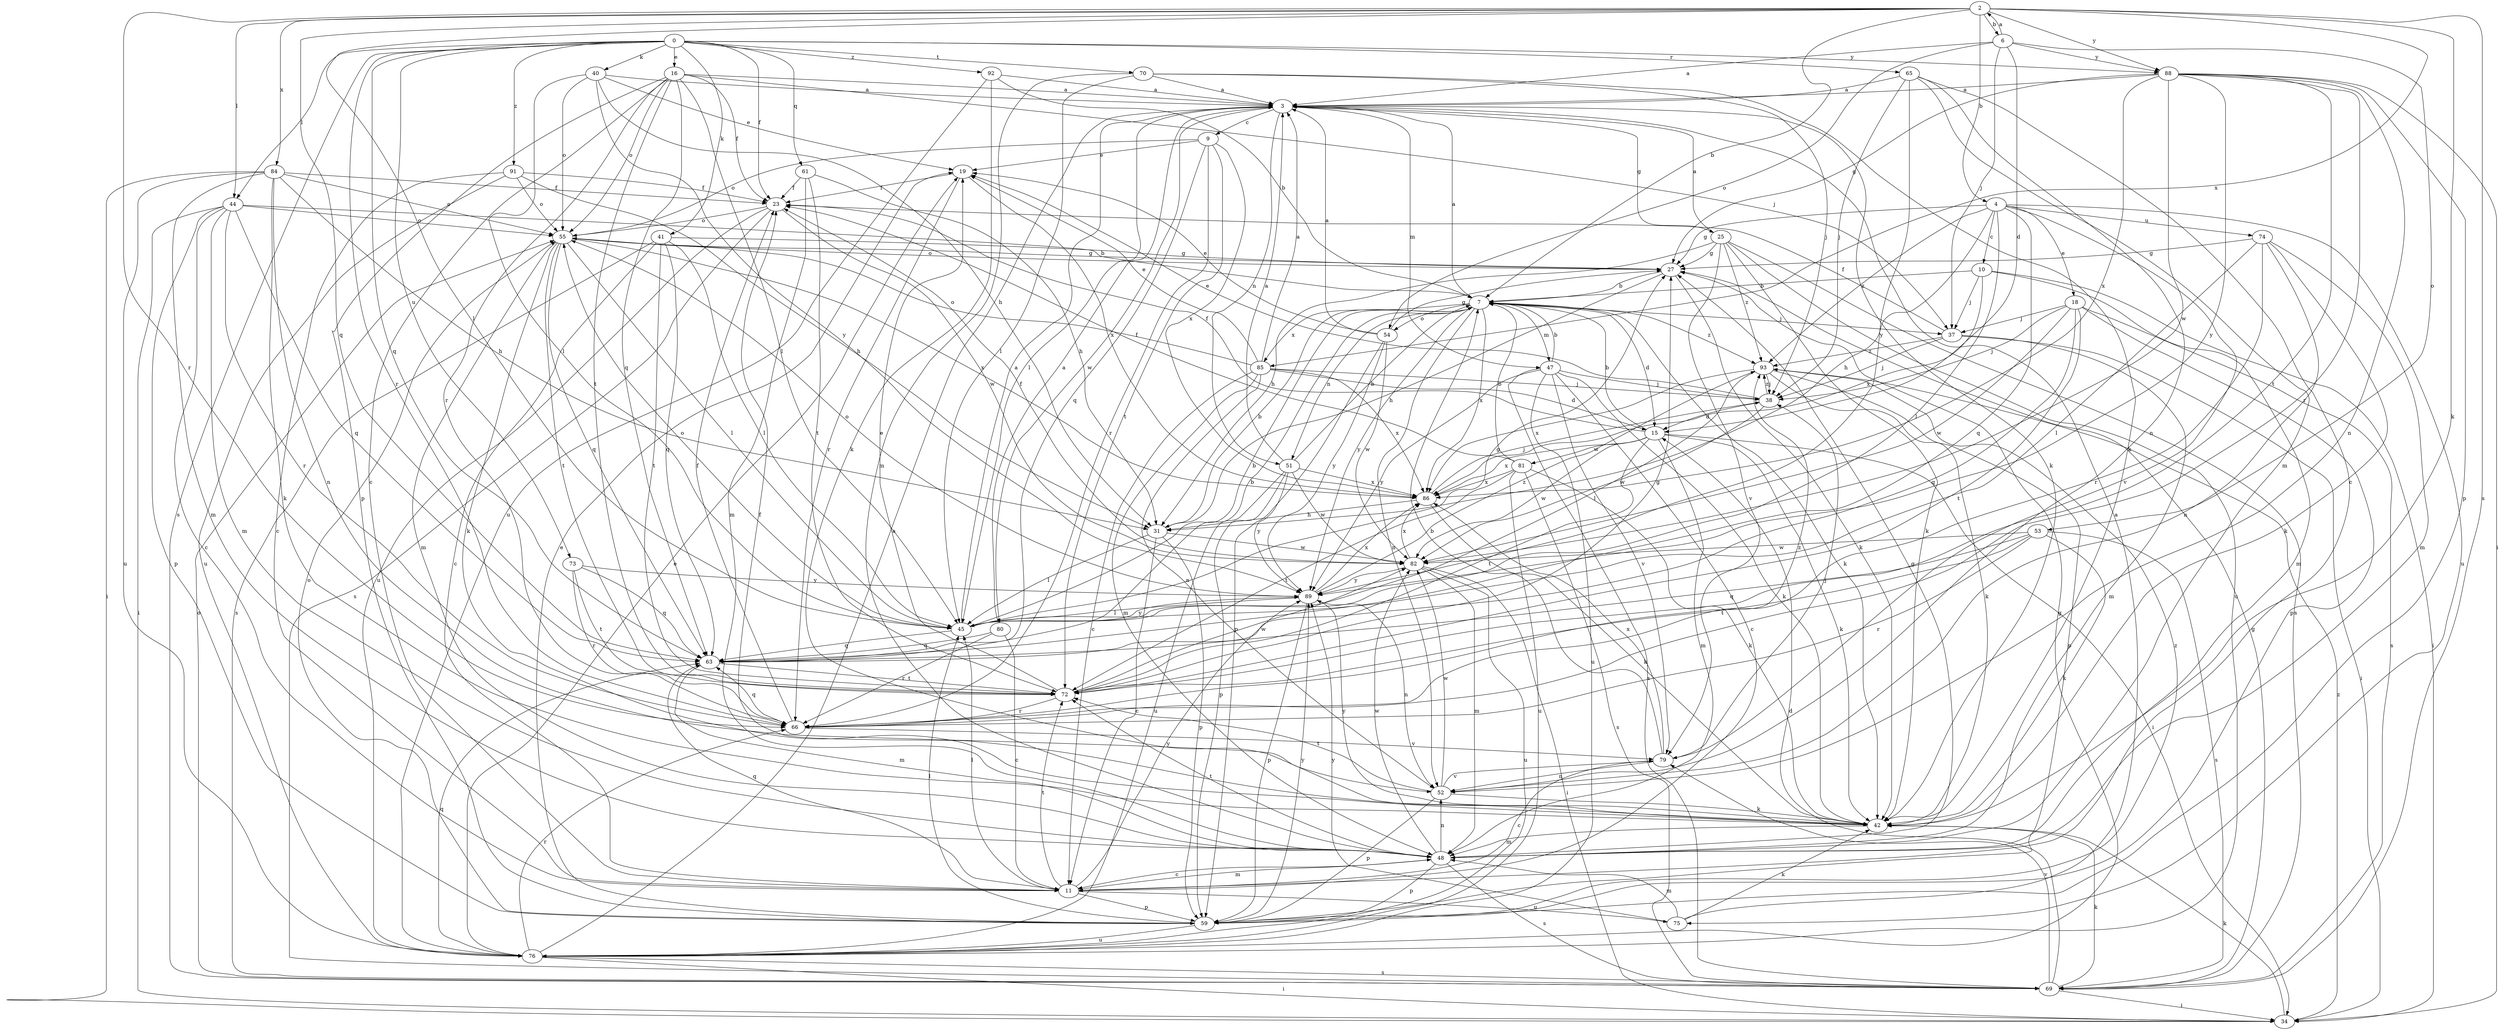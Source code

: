 strict digraph  {
0;
2;
3;
4;
6;
7;
9;
10;
11;
15;
16;
18;
19;
23;
25;
27;
31;
34;
37;
38;
40;
41;
42;
44;
45;
47;
48;
51;
52;
53;
54;
55;
59;
61;
63;
65;
66;
69;
70;
72;
73;
74;
75;
76;
79;
80;
81;
82;
84;
85;
86;
88;
89;
91;
92;
93;
0 -> 16  [label=e];
0 -> 23  [label=f];
0 -> 40  [label=k];
0 -> 41  [label=k];
0 -> 44  [label=l];
0 -> 61  [label=q];
0 -> 63  [label=q];
0 -> 65  [label=r];
0 -> 66  [label=r];
0 -> 69  [label=s];
0 -> 70  [label=t];
0 -> 73  [label=u];
0 -> 88  [label=y];
0 -> 91  [label=z];
0 -> 92  [label=z];
2 -> 4  [label=b];
2 -> 6  [label=b];
2 -> 7  [label=b];
2 -> 42  [label=k];
2 -> 44  [label=l];
2 -> 45  [label=l];
2 -> 63  [label=q];
2 -> 66  [label=r];
2 -> 69  [label=s];
2 -> 84  [label=x];
2 -> 85  [label=x];
2 -> 88  [label=y];
3 -> 9  [label=c];
3 -> 25  [label=g];
3 -> 42  [label=k];
3 -> 45  [label=l];
3 -> 47  [label=m];
3 -> 51  [label=n];
3 -> 80  [label=w];
4 -> 10  [label=c];
4 -> 18  [label=e];
4 -> 27  [label=g];
4 -> 31  [label=h];
4 -> 45  [label=l];
4 -> 63  [label=q];
4 -> 74  [label=u];
4 -> 75  [label=u];
4 -> 79  [label=v];
4 -> 93  [label=z];
6 -> 2  [label=a];
6 -> 3  [label=a];
6 -> 15  [label=d];
6 -> 37  [label=j];
6 -> 53  [label=o];
6 -> 54  [label=o];
6 -> 88  [label=y];
7 -> 3  [label=a];
7 -> 15  [label=d];
7 -> 37  [label=j];
7 -> 42  [label=k];
7 -> 47  [label=m];
7 -> 51  [label=n];
7 -> 52  [label=n];
7 -> 54  [label=o];
7 -> 85  [label=x];
7 -> 86  [label=x];
7 -> 89  [label=y];
7 -> 93  [label=z];
9 -> 19  [label=e];
9 -> 55  [label=o];
9 -> 63  [label=q];
9 -> 66  [label=r];
9 -> 72  [label=t];
9 -> 86  [label=x];
10 -> 7  [label=b];
10 -> 34  [label=i];
10 -> 37  [label=j];
10 -> 48  [label=m];
10 -> 86  [label=x];
11 -> 45  [label=l];
11 -> 48  [label=m];
11 -> 59  [label=p];
11 -> 63  [label=q];
11 -> 72  [label=t];
11 -> 75  [label=u];
11 -> 89  [label=y];
15 -> 7  [label=b];
15 -> 23  [label=f];
15 -> 34  [label=i];
15 -> 42  [label=k];
15 -> 48  [label=m];
15 -> 72  [label=t];
15 -> 81  [label=w];
15 -> 82  [label=w];
15 -> 86  [label=x];
16 -> 3  [label=a];
16 -> 11  [label=c];
16 -> 23  [label=f];
16 -> 37  [label=j];
16 -> 45  [label=l];
16 -> 55  [label=o];
16 -> 59  [label=p];
16 -> 63  [label=q];
16 -> 66  [label=r];
16 -> 72  [label=t];
18 -> 37  [label=j];
18 -> 38  [label=j];
18 -> 59  [label=p];
18 -> 63  [label=q];
18 -> 69  [label=s];
18 -> 72  [label=t];
18 -> 82  [label=w];
19 -> 23  [label=f];
19 -> 66  [label=r];
19 -> 86  [label=x];
23 -> 55  [label=o];
23 -> 69  [label=s];
23 -> 76  [label=u];
23 -> 82  [label=w];
25 -> 3  [label=a];
25 -> 27  [label=g];
25 -> 31  [label=h];
25 -> 42  [label=k];
25 -> 69  [label=s];
25 -> 76  [label=u];
25 -> 79  [label=v];
25 -> 93  [label=z];
27 -> 7  [label=b];
27 -> 31  [label=h];
27 -> 42  [label=k];
27 -> 55  [label=o];
31 -> 7  [label=b];
31 -> 11  [label=c];
31 -> 45  [label=l];
31 -> 59  [label=p];
31 -> 82  [label=w];
34 -> 42  [label=k];
34 -> 93  [label=z];
37 -> 23  [label=f];
37 -> 34  [label=i];
37 -> 38  [label=j];
37 -> 48  [label=m];
37 -> 93  [label=z];
38 -> 15  [label=d];
38 -> 19  [label=e];
38 -> 82  [label=w];
38 -> 93  [label=z];
40 -> 3  [label=a];
40 -> 19  [label=e];
40 -> 31  [label=h];
40 -> 45  [label=l];
40 -> 55  [label=o];
40 -> 89  [label=y];
41 -> 11  [label=c];
41 -> 27  [label=g];
41 -> 45  [label=l];
41 -> 63  [label=q];
41 -> 69  [label=s];
41 -> 72  [label=t];
42 -> 23  [label=f];
42 -> 48  [label=m];
42 -> 89  [label=y];
44 -> 7  [label=b];
44 -> 11  [label=c];
44 -> 34  [label=i];
44 -> 48  [label=m];
44 -> 55  [label=o];
44 -> 59  [label=p];
44 -> 63  [label=q];
44 -> 66  [label=r];
45 -> 3  [label=a];
45 -> 7  [label=b];
45 -> 27  [label=g];
45 -> 55  [label=o];
45 -> 63  [label=q];
45 -> 89  [label=y];
47 -> 7  [label=b];
47 -> 11  [label=c];
47 -> 38  [label=j];
47 -> 42  [label=k];
47 -> 69  [label=s];
47 -> 76  [label=u];
47 -> 79  [label=v];
47 -> 89  [label=y];
48 -> 11  [label=c];
48 -> 27  [label=g];
48 -> 52  [label=n];
48 -> 59  [label=p];
48 -> 69  [label=s];
48 -> 72  [label=t];
48 -> 82  [label=w];
51 -> 3  [label=a];
51 -> 7  [label=b];
51 -> 59  [label=p];
51 -> 76  [label=u];
51 -> 82  [label=w];
51 -> 86  [label=x];
51 -> 89  [label=y];
52 -> 42  [label=k];
52 -> 59  [label=p];
52 -> 72  [label=t];
52 -> 79  [label=v];
52 -> 82  [label=w];
53 -> 42  [label=k];
53 -> 63  [label=q];
53 -> 66  [label=r];
53 -> 69  [label=s];
53 -> 72  [label=t];
53 -> 82  [label=w];
54 -> 3  [label=a];
54 -> 19  [label=e];
54 -> 27  [label=g];
54 -> 59  [label=p];
54 -> 82  [label=w];
54 -> 89  [label=y];
55 -> 27  [label=g];
55 -> 42  [label=k];
55 -> 45  [label=l];
55 -> 48  [label=m];
55 -> 63  [label=q];
55 -> 72  [label=t];
55 -> 86  [label=x];
59 -> 19  [label=e];
59 -> 45  [label=l];
59 -> 55  [label=o];
59 -> 76  [label=u];
59 -> 89  [label=y];
59 -> 93  [label=z];
61 -> 23  [label=f];
61 -> 31  [label=h];
61 -> 48  [label=m];
61 -> 72  [label=t];
63 -> 7  [label=b];
63 -> 48  [label=m];
63 -> 72  [label=t];
65 -> 3  [label=a];
65 -> 11  [label=c];
65 -> 38  [label=j];
65 -> 48  [label=m];
65 -> 52  [label=n];
65 -> 89  [label=y];
66 -> 23  [label=f];
66 -> 63  [label=q];
66 -> 79  [label=v];
66 -> 93  [label=z];
69 -> 15  [label=d];
69 -> 27  [label=g];
69 -> 34  [label=i];
69 -> 42  [label=k];
69 -> 55  [label=o];
69 -> 79  [label=v];
70 -> 3  [label=a];
70 -> 38  [label=j];
70 -> 42  [label=k];
70 -> 45  [label=l];
70 -> 48  [label=m];
72 -> 19  [label=e];
72 -> 27  [label=g];
72 -> 66  [label=r];
72 -> 82  [label=w];
73 -> 63  [label=q];
73 -> 66  [label=r];
73 -> 72  [label=t];
73 -> 89  [label=y];
74 -> 27  [label=g];
74 -> 42  [label=k];
74 -> 45  [label=l];
74 -> 48  [label=m];
74 -> 52  [label=n];
74 -> 66  [label=r];
75 -> 3  [label=a];
75 -> 42  [label=k];
75 -> 48  [label=m];
75 -> 89  [label=y];
76 -> 3  [label=a];
76 -> 19  [label=e];
76 -> 27  [label=g];
76 -> 34  [label=i];
76 -> 63  [label=q];
76 -> 66  [label=r];
76 -> 69  [label=s];
79 -> 7  [label=b];
79 -> 11  [label=c];
79 -> 38  [label=j];
79 -> 52  [label=n];
79 -> 86  [label=x];
80 -> 3  [label=a];
80 -> 11  [label=c];
80 -> 63  [label=q];
80 -> 66  [label=r];
81 -> 7  [label=b];
81 -> 23  [label=f];
81 -> 42  [label=k];
81 -> 69  [label=s];
81 -> 72  [label=t];
81 -> 76  [label=u];
81 -> 86  [label=x];
82 -> 23  [label=f];
82 -> 34  [label=i];
82 -> 48  [label=m];
82 -> 76  [label=u];
82 -> 86  [label=x];
82 -> 89  [label=y];
84 -> 23  [label=f];
84 -> 31  [label=h];
84 -> 34  [label=i];
84 -> 42  [label=k];
84 -> 48  [label=m];
84 -> 52  [label=n];
84 -> 55  [label=o];
84 -> 76  [label=u];
85 -> 3  [label=a];
85 -> 11  [label=c];
85 -> 15  [label=d];
85 -> 19  [label=e];
85 -> 38  [label=j];
85 -> 48  [label=m];
85 -> 52  [label=n];
85 -> 55  [label=o];
85 -> 86  [label=x];
86 -> 31  [label=h];
86 -> 38  [label=j];
86 -> 42  [label=k];
88 -> 3  [label=a];
88 -> 27  [label=g];
88 -> 34  [label=i];
88 -> 52  [label=n];
88 -> 59  [label=p];
88 -> 66  [label=r];
88 -> 72  [label=t];
88 -> 82  [label=w];
88 -> 86  [label=x];
88 -> 89  [label=y];
89 -> 45  [label=l];
89 -> 52  [label=n];
89 -> 55  [label=o];
89 -> 59  [label=p];
89 -> 86  [label=x];
89 -> 93  [label=z];
91 -> 11  [label=c];
91 -> 23  [label=f];
91 -> 31  [label=h];
91 -> 55  [label=o];
91 -> 76  [label=u];
92 -> 3  [label=a];
92 -> 7  [label=b];
92 -> 42  [label=k];
92 -> 76  [label=u];
93 -> 38  [label=j];
93 -> 42  [label=k];
93 -> 45  [label=l];
93 -> 59  [label=p];
93 -> 86  [label=x];
}
